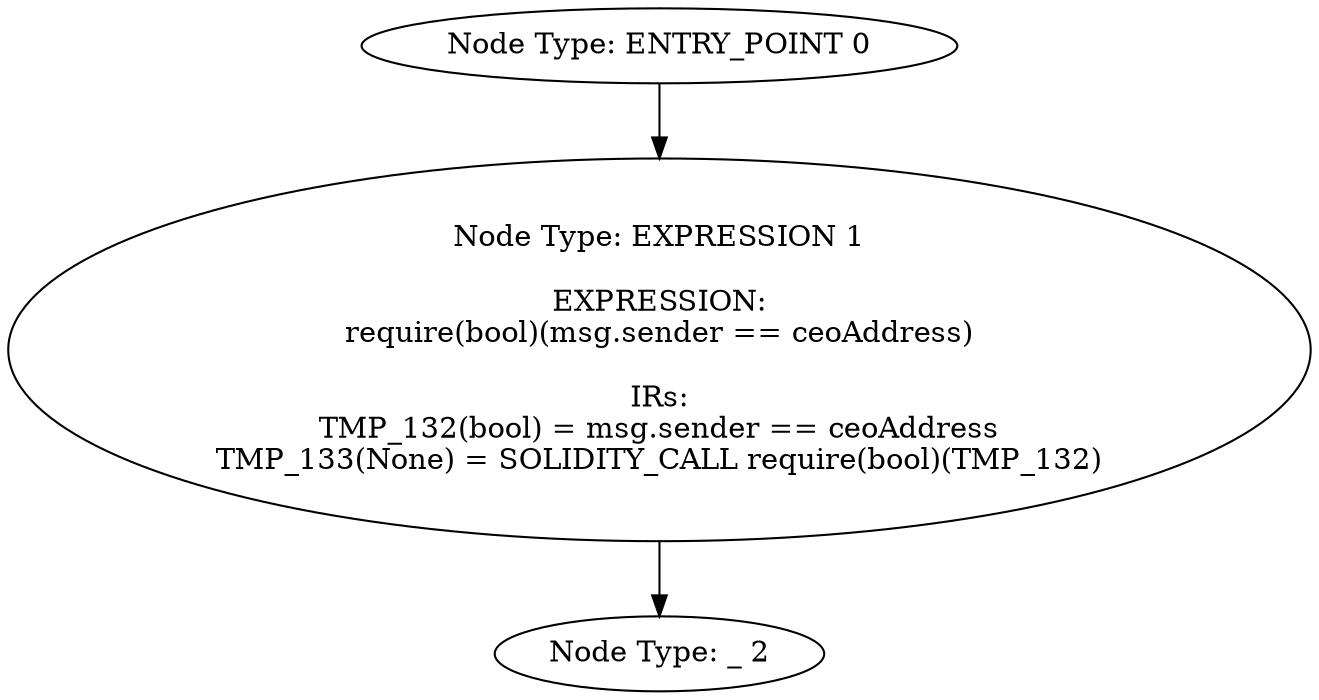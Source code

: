 digraph{
0[label="Node Type: ENTRY_POINT 0
"];
0->1;
1[label="Node Type: EXPRESSION 1

EXPRESSION:
require(bool)(msg.sender == ceoAddress)

IRs:
TMP_132(bool) = msg.sender == ceoAddress
TMP_133(None) = SOLIDITY_CALL require(bool)(TMP_132)"];
1->2;
2[label="Node Type: _ 2
"];
}
